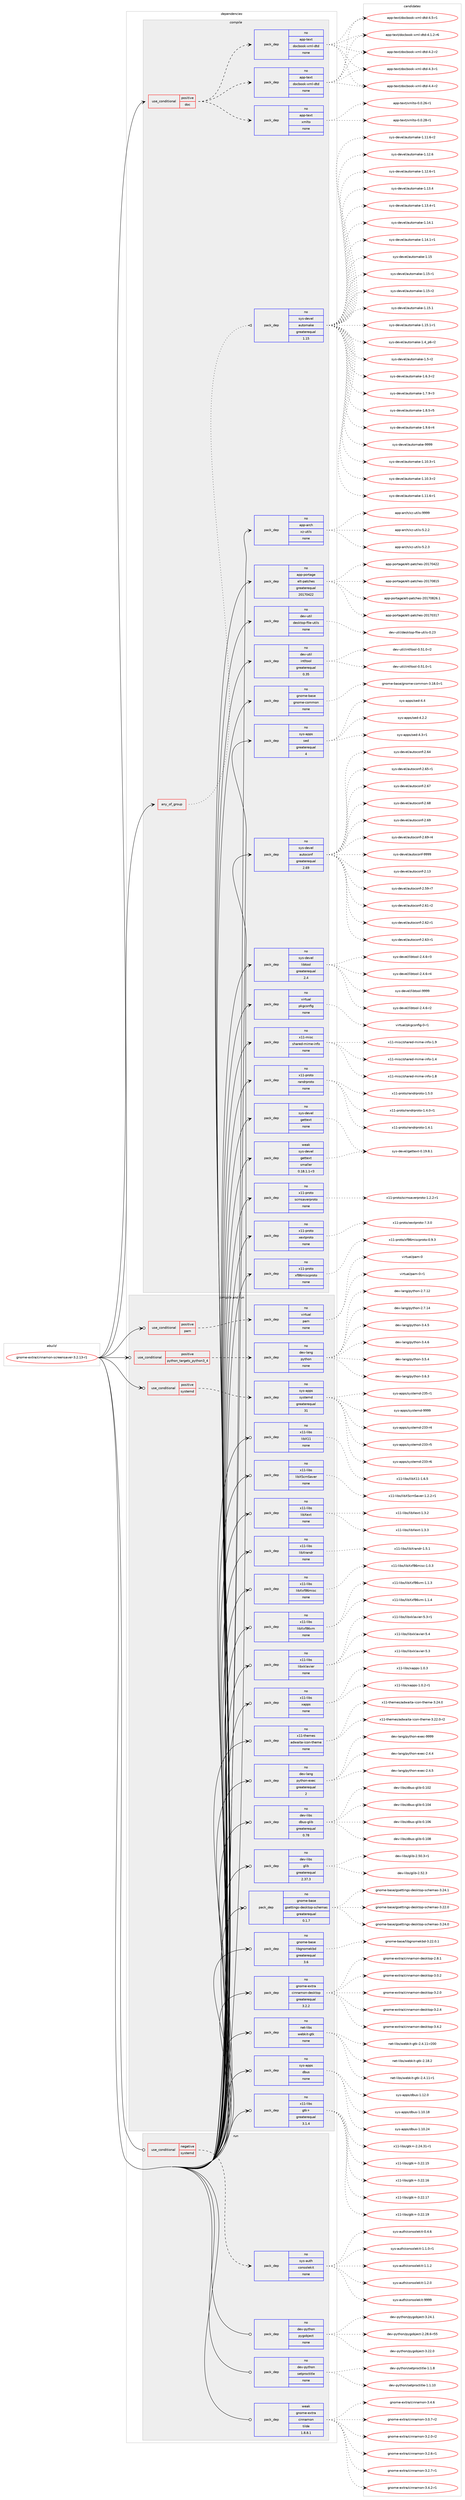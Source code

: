 digraph prolog {

# *************
# Graph options
# *************

newrank=true;
concentrate=true;
compound=true;
graph [rankdir=LR,fontname=Helvetica,fontsize=10,ranksep=1.5];#, ranksep=2.5, nodesep=0.2];
edge  [arrowhead=vee];
node  [fontname=Helvetica,fontsize=10];

# **********
# The ebuild
# **********

subgraph cluster_leftcol {
color=gray;
rank=same;
label=<<i>ebuild</i>>;
id [label="gnome-extra/cinnamon-screensaver-3.2.13-r1", color=red, width=4, href="../gnome-extra/cinnamon-screensaver-3.2.13-r1.svg"];
}

# ****************
# The dependencies
# ****************

subgraph cluster_midcol {
color=gray;
label=<<i>dependencies</i>>;
subgraph cluster_compile {
fillcolor="#eeeeee";
style=filled;
label=<<i>compile</i>>;
subgraph any4794 {
dependency308801 [label=<<TABLE BORDER="0" CELLBORDER="1" CELLSPACING="0" CELLPADDING="4"><TR><TD CELLPADDING="10">any_of_group</TD></TR></TABLE>>, shape=none, color=red];subgraph pack222204 {
dependency308802 [label=<<TABLE BORDER="0" CELLBORDER="1" CELLSPACING="0" CELLPADDING="4" WIDTH="220"><TR><TD ROWSPAN="6" CELLPADDING="30">pack_dep</TD></TR><TR><TD WIDTH="110">no</TD></TR><TR><TD>sys-devel</TD></TR><TR><TD>automake</TD></TR><TR><TD>greaterequal</TD></TR><TR><TD>1.15</TD></TR></TABLE>>, shape=none, color=blue];
}
dependency308801:e -> dependency308802:w [weight=20,style="dotted",arrowhead="oinv"];
}
id:e -> dependency308801:w [weight=20,style="solid",arrowhead="vee"];
subgraph cond81736 {
dependency308803 [label=<<TABLE BORDER="0" CELLBORDER="1" CELLSPACING="0" CELLPADDING="4"><TR><TD ROWSPAN="3" CELLPADDING="10">use_conditional</TD></TR><TR><TD>positive</TD></TR><TR><TD>doc</TD></TR></TABLE>>, shape=none, color=red];
subgraph pack222205 {
dependency308804 [label=<<TABLE BORDER="0" CELLBORDER="1" CELLSPACING="0" CELLPADDING="4" WIDTH="220"><TR><TD ROWSPAN="6" CELLPADDING="30">pack_dep</TD></TR><TR><TD WIDTH="110">no</TD></TR><TR><TD>app-text</TD></TR><TR><TD>xmlto</TD></TR><TR><TD>none</TD></TR><TR><TD></TD></TR></TABLE>>, shape=none, color=blue];
}
dependency308803:e -> dependency308804:w [weight=20,style="dashed",arrowhead="vee"];
subgraph pack222206 {
dependency308805 [label=<<TABLE BORDER="0" CELLBORDER="1" CELLSPACING="0" CELLPADDING="4" WIDTH="220"><TR><TD ROWSPAN="6" CELLPADDING="30">pack_dep</TD></TR><TR><TD WIDTH="110">no</TD></TR><TR><TD>app-text</TD></TR><TR><TD>docbook-xml-dtd</TD></TR><TR><TD>none</TD></TR><TR><TD></TD></TR></TABLE>>, shape=none, color=blue];
}
dependency308803:e -> dependency308805:w [weight=20,style="dashed",arrowhead="vee"];
subgraph pack222207 {
dependency308806 [label=<<TABLE BORDER="0" CELLBORDER="1" CELLSPACING="0" CELLPADDING="4" WIDTH="220"><TR><TD ROWSPAN="6" CELLPADDING="30">pack_dep</TD></TR><TR><TD WIDTH="110">no</TD></TR><TR><TD>app-text</TD></TR><TR><TD>docbook-xml-dtd</TD></TR><TR><TD>none</TD></TR><TR><TD></TD></TR></TABLE>>, shape=none, color=blue];
}
dependency308803:e -> dependency308806:w [weight=20,style="dashed",arrowhead="vee"];
}
id:e -> dependency308803:w [weight=20,style="solid",arrowhead="vee"];
subgraph pack222208 {
dependency308807 [label=<<TABLE BORDER="0" CELLBORDER="1" CELLSPACING="0" CELLPADDING="4" WIDTH="220"><TR><TD ROWSPAN="6" CELLPADDING="30">pack_dep</TD></TR><TR><TD WIDTH="110">no</TD></TR><TR><TD>app-arch</TD></TR><TR><TD>xz-utils</TD></TR><TR><TD>none</TD></TR><TR><TD></TD></TR></TABLE>>, shape=none, color=blue];
}
id:e -> dependency308807:w [weight=20,style="solid",arrowhead="vee"];
subgraph pack222209 {
dependency308808 [label=<<TABLE BORDER="0" CELLBORDER="1" CELLSPACING="0" CELLPADDING="4" WIDTH="220"><TR><TD ROWSPAN="6" CELLPADDING="30">pack_dep</TD></TR><TR><TD WIDTH="110">no</TD></TR><TR><TD>app-portage</TD></TR><TR><TD>elt-patches</TD></TR><TR><TD>greaterequal</TD></TR><TR><TD>20170422</TD></TR></TABLE>>, shape=none, color=blue];
}
id:e -> dependency308808:w [weight=20,style="solid",arrowhead="vee"];
subgraph pack222210 {
dependency308809 [label=<<TABLE BORDER="0" CELLBORDER="1" CELLSPACING="0" CELLPADDING="4" WIDTH="220"><TR><TD ROWSPAN="6" CELLPADDING="30">pack_dep</TD></TR><TR><TD WIDTH="110">no</TD></TR><TR><TD>dev-util</TD></TR><TR><TD>desktop-file-utils</TD></TR><TR><TD>none</TD></TR><TR><TD></TD></TR></TABLE>>, shape=none, color=blue];
}
id:e -> dependency308809:w [weight=20,style="solid",arrowhead="vee"];
subgraph pack222211 {
dependency308810 [label=<<TABLE BORDER="0" CELLBORDER="1" CELLSPACING="0" CELLPADDING="4" WIDTH="220"><TR><TD ROWSPAN="6" CELLPADDING="30">pack_dep</TD></TR><TR><TD WIDTH="110">no</TD></TR><TR><TD>dev-util</TD></TR><TR><TD>intltool</TD></TR><TR><TD>greaterequal</TD></TR><TR><TD>0.35</TD></TR></TABLE>>, shape=none, color=blue];
}
id:e -> dependency308810:w [weight=20,style="solid",arrowhead="vee"];
subgraph pack222212 {
dependency308811 [label=<<TABLE BORDER="0" CELLBORDER="1" CELLSPACING="0" CELLPADDING="4" WIDTH="220"><TR><TD ROWSPAN="6" CELLPADDING="30">pack_dep</TD></TR><TR><TD WIDTH="110">no</TD></TR><TR><TD>gnome-base</TD></TR><TR><TD>gnome-common</TD></TR><TR><TD>none</TD></TR><TR><TD></TD></TR></TABLE>>, shape=none, color=blue];
}
id:e -> dependency308811:w [weight=20,style="solid",arrowhead="vee"];
subgraph pack222213 {
dependency308812 [label=<<TABLE BORDER="0" CELLBORDER="1" CELLSPACING="0" CELLPADDING="4" WIDTH="220"><TR><TD ROWSPAN="6" CELLPADDING="30">pack_dep</TD></TR><TR><TD WIDTH="110">no</TD></TR><TR><TD>sys-apps</TD></TR><TR><TD>sed</TD></TR><TR><TD>greaterequal</TD></TR><TR><TD>4</TD></TR></TABLE>>, shape=none, color=blue];
}
id:e -> dependency308812:w [weight=20,style="solid",arrowhead="vee"];
subgraph pack222214 {
dependency308813 [label=<<TABLE BORDER="0" CELLBORDER="1" CELLSPACING="0" CELLPADDING="4" WIDTH="220"><TR><TD ROWSPAN="6" CELLPADDING="30">pack_dep</TD></TR><TR><TD WIDTH="110">no</TD></TR><TR><TD>sys-devel</TD></TR><TR><TD>autoconf</TD></TR><TR><TD>greaterequal</TD></TR><TR><TD>2.69</TD></TR></TABLE>>, shape=none, color=blue];
}
id:e -> dependency308813:w [weight=20,style="solid",arrowhead="vee"];
subgraph pack222215 {
dependency308814 [label=<<TABLE BORDER="0" CELLBORDER="1" CELLSPACING="0" CELLPADDING="4" WIDTH="220"><TR><TD ROWSPAN="6" CELLPADDING="30">pack_dep</TD></TR><TR><TD WIDTH="110">no</TD></TR><TR><TD>sys-devel</TD></TR><TR><TD>gettext</TD></TR><TR><TD>none</TD></TR><TR><TD></TD></TR></TABLE>>, shape=none, color=blue];
}
id:e -> dependency308814:w [weight=20,style="solid",arrowhead="vee"];
subgraph pack222216 {
dependency308815 [label=<<TABLE BORDER="0" CELLBORDER="1" CELLSPACING="0" CELLPADDING="4" WIDTH="220"><TR><TD ROWSPAN="6" CELLPADDING="30">pack_dep</TD></TR><TR><TD WIDTH="110">no</TD></TR><TR><TD>sys-devel</TD></TR><TR><TD>libtool</TD></TR><TR><TD>greaterequal</TD></TR><TR><TD>2.4</TD></TR></TABLE>>, shape=none, color=blue];
}
id:e -> dependency308815:w [weight=20,style="solid",arrowhead="vee"];
subgraph pack222217 {
dependency308816 [label=<<TABLE BORDER="0" CELLBORDER="1" CELLSPACING="0" CELLPADDING="4" WIDTH="220"><TR><TD ROWSPAN="6" CELLPADDING="30">pack_dep</TD></TR><TR><TD WIDTH="110">no</TD></TR><TR><TD>virtual</TD></TR><TR><TD>pkgconfig</TD></TR><TR><TD>none</TD></TR><TR><TD></TD></TR></TABLE>>, shape=none, color=blue];
}
id:e -> dependency308816:w [weight=20,style="solid",arrowhead="vee"];
subgraph pack222218 {
dependency308817 [label=<<TABLE BORDER="0" CELLBORDER="1" CELLSPACING="0" CELLPADDING="4" WIDTH="220"><TR><TD ROWSPAN="6" CELLPADDING="30">pack_dep</TD></TR><TR><TD WIDTH="110">no</TD></TR><TR><TD>x11-misc</TD></TR><TR><TD>shared-mime-info</TD></TR><TR><TD>none</TD></TR><TR><TD></TD></TR></TABLE>>, shape=none, color=blue];
}
id:e -> dependency308817:w [weight=20,style="solid",arrowhead="vee"];
subgraph pack222219 {
dependency308818 [label=<<TABLE BORDER="0" CELLBORDER="1" CELLSPACING="0" CELLPADDING="4" WIDTH="220"><TR><TD ROWSPAN="6" CELLPADDING="30">pack_dep</TD></TR><TR><TD WIDTH="110">no</TD></TR><TR><TD>x11-proto</TD></TR><TR><TD>randrproto</TD></TR><TR><TD>none</TD></TR><TR><TD></TD></TR></TABLE>>, shape=none, color=blue];
}
id:e -> dependency308818:w [weight=20,style="solid",arrowhead="vee"];
subgraph pack222220 {
dependency308819 [label=<<TABLE BORDER="0" CELLBORDER="1" CELLSPACING="0" CELLPADDING="4" WIDTH="220"><TR><TD ROWSPAN="6" CELLPADDING="30">pack_dep</TD></TR><TR><TD WIDTH="110">no</TD></TR><TR><TD>x11-proto</TD></TR><TR><TD>scrnsaverproto</TD></TR><TR><TD>none</TD></TR><TR><TD></TD></TR></TABLE>>, shape=none, color=blue];
}
id:e -> dependency308819:w [weight=20,style="solid",arrowhead="vee"];
subgraph pack222221 {
dependency308820 [label=<<TABLE BORDER="0" CELLBORDER="1" CELLSPACING="0" CELLPADDING="4" WIDTH="220"><TR><TD ROWSPAN="6" CELLPADDING="30">pack_dep</TD></TR><TR><TD WIDTH="110">no</TD></TR><TR><TD>x11-proto</TD></TR><TR><TD>xextproto</TD></TR><TR><TD>none</TD></TR><TR><TD></TD></TR></TABLE>>, shape=none, color=blue];
}
id:e -> dependency308820:w [weight=20,style="solid",arrowhead="vee"];
subgraph pack222222 {
dependency308821 [label=<<TABLE BORDER="0" CELLBORDER="1" CELLSPACING="0" CELLPADDING="4" WIDTH="220"><TR><TD ROWSPAN="6" CELLPADDING="30">pack_dep</TD></TR><TR><TD WIDTH="110">no</TD></TR><TR><TD>x11-proto</TD></TR><TR><TD>xf86miscproto</TD></TR><TR><TD>none</TD></TR><TR><TD></TD></TR></TABLE>>, shape=none, color=blue];
}
id:e -> dependency308821:w [weight=20,style="solid",arrowhead="vee"];
subgraph pack222223 {
dependency308822 [label=<<TABLE BORDER="0" CELLBORDER="1" CELLSPACING="0" CELLPADDING="4" WIDTH="220"><TR><TD ROWSPAN="6" CELLPADDING="30">pack_dep</TD></TR><TR><TD WIDTH="110">weak</TD></TR><TR><TD>sys-devel</TD></TR><TR><TD>gettext</TD></TR><TR><TD>smaller</TD></TR><TR><TD>0.18.1.1-r3</TD></TR></TABLE>>, shape=none, color=blue];
}
id:e -> dependency308822:w [weight=20,style="solid",arrowhead="vee"];
}
subgraph cluster_compileandrun {
fillcolor="#eeeeee";
style=filled;
label=<<i>compile and run</i>>;
subgraph cond81737 {
dependency308823 [label=<<TABLE BORDER="0" CELLBORDER="1" CELLSPACING="0" CELLPADDING="4"><TR><TD ROWSPAN="3" CELLPADDING="10">use_conditional</TD></TR><TR><TD>positive</TD></TR><TR><TD>pam</TD></TR></TABLE>>, shape=none, color=red];
subgraph pack222224 {
dependency308824 [label=<<TABLE BORDER="0" CELLBORDER="1" CELLSPACING="0" CELLPADDING="4" WIDTH="220"><TR><TD ROWSPAN="6" CELLPADDING="30">pack_dep</TD></TR><TR><TD WIDTH="110">no</TD></TR><TR><TD>virtual</TD></TR><TR><TD>pam</TD></TR><TR><TD>none</TD></TR><TR><TD></TD></TR></TABLE>>, shape=none, color=blue];
}
dependency308823:e -> dependency308824:w [weight=20,style="dashed",arrowhead="vee"];
}
id:e -> dependency308823:w [weight=20,style="solid",arrowhead="odotvee"];
subgraph cond81738 {
dependency308825 [label=<<TABLE BORDER="0" CELLBORDER="1" CELLSPACING="0" CELLPADDING="4"><TR><TD ROWSPAN="3" CELLPADDING="10">use_conditional</TD></TR><TR><TD>positive</TD></TR><TR><TD>python_targets_python3_4</TD></TR></TABLE>>, shape=none, color=red];
subgraph pack222225 {
dependency308826 [label=<<TABLE BORDER="0" CELLBORDER="1" CELLSPACING="0" CELLPADDING="4" WIDTH="220"><TR><TD ROWSPAN="6" CELLPADDING="30">pack_dep</TD></TR><TR><TD WIDTH="110">no</TD></TR><TR><TD>dev-lang</TD></TR><TR><TD>python</TD></TR><TR><TD>none</TD></TR><TR><TD></TD></TR></TABLE>>, shape=none, color=blue];
}
dependency308825:e -> dependency308826:w [weight=20,style="dashed",arrowhead="vee"];
}
id:e -> dependency308825:w [weight=20,style="solid",arrowhead="odotvee"];
subgraph cond81739 {
dependency308827 [label=<<TABLE BORDER="0" CELLBORDER="1" CELLSPACING="0" CELLPADDING="4"><TR><TD ROWSPAN="3" CELLPADDING="10">use_conditional</TD></TR><TR><TD>positive</TD></TR><TR><TD>systemd</TD></TR></TABLE>>, shape=none, color=red];
subgraph pack222226 {
dependency308828 [label=<<TABLE BORDER="0" CELLBORDER="1" CELLSPACING="0" CELLPADDING="4" WIDTH="220"><TR><TD ROWSPAN="6" CELLPADDING="30">pack_dep</TD></TR><TR><TD WIDTH="110">no</TD></TR><TR><TD>sys-apps</TD></TR><TR><TD>systemd</TD></TR><TR><TD>greaterequal</TD></TR><TR><TD>31</TD></TR></TABLE>>, shape=none, color=blue];
}
dependency308827:e -> dependency308828:w [weight=20,style="dashed",arrowhead="vee"];
}
id:e -> dependency308827:w [weight=20,style="solid",arrowhead="odotvee"];
subgraph pack222227 {
dependency308829 [label=<<TABLE BORDER="0" CELLBORDER="1" CELLSPACING="0" CELLPADDING="4" WIDTH="220"><TR><TD ROWSPAN="6" CELLPADDING="30">pack_dep</TD></TR><TR><TD WIDTH="110">no</TD></TR><TR><TD>dev-lang</TD></TR><TR><TD>python-exec</TD></TR><TR><TD>greaterequal</TD></TR><TR><TD>2</TD></TR></TABLE>>, shape=none, color=blue];
}
id:e -> dependency308829:w [weight=20,style="solid",arrowhead="odotvee"];
subgraph pack222228 {
dependency308830 [label=<<TABLE BORDER="0" CELLBORDER="1" CELLSPACING="0" CELLPADDING="4" WIDTH="220"><TR><TD ROWSPAN="6" CELLPADDING="30">pack_dep</TD></TR><TR><TD WIDTH="110">no</TD></TR><TR><TD>dev-libs</TD></TR><TR><TD>dbus-glib</TD></TR><TR><TD>greaterequal</TD></TR><TR><TD>0.78</TD></TR></TABLE>>, shape=none, color=blue];
}
id:e -> dependency308830:w [weight=20,style="solid",arrowhead="odotvee"];
subgraph pack222229 {
dependency308831 [label=<<TABLE BORDER="0" CELLBORDER="1" CELLSPACING="0" CELLPADDING="4" WIDTH="220"><TR><TD ROWSPAN="6" CELLPADDING="30">pack_dep</TD></TR><TR><TD WIDTH="110">no</TD></TR><TR><TD>dev-libs</TD></TR><TR><TD>glib</TD></TR><TR><TD>greaterequal</TD></TR><TR><TD>2.37.3</TD></TR></TABLE>>, shape=none, color=blue];
}
id:e -> dependency308831:w [weight=20,style="solid",arrowhead="odotvee"];
subgraph pack222230 {
dependency308832 [label=<<TABLE BORDER="0" CELLBORDER="1" CELLSPACING="0" CELLPADDING="4" WIDTH="220"><TR><TD ROWSPAN="6" CELLPADDING="30">pack_dep</TD></TR><TR><TD WIDTH="110">no</TD></TR><TR><TD>gnome-base</TD></TR><TR><TD>gsettings-desktop-schemas</TD></TR><TR><TD>greaterequal</TD></TR><TR><TD>0.1.7</TD></TR></TABLE>>, shape=none, color=blue];
}
id:e -> dependency308832:w [weight=20,style="solid",arrowhead="odotvee"];
subgraph pack222231 {
dependency308833 [label=<<TABLE BORDER="0" CELLBORDER="1" CELLSPACING="0" CELLPADDING="4" WIDTH="220"><TR><TD ROWSPAN="6" CELLPADDING="30">pack_dep</TD></TR><TR><TD WIDTH="110">no</TD></TR><TR><TD>gnome-base</TD></TR><TR><TD>libgnomekbd</TD></TR><TR><TD>greaterequal</TD></TR><TR><TD>3.6</TD></TR></TABLE>>, shape=none, color=blue];
}
id:e -> dependency308833:w [weight=20,style="solid",arrowhead="odotvee"];
subgraph pack222232 {
dependency308834 [label=<<TABLE BORDER="0" CELLBORDER="1" CELLSPACING="0" CELLPADDING="4" WIDTH="220"><TR><TD ROWSPAN="6" CELLPADDING="30">pack_dep</TD></TR><TR><TD WIDTH="110">no</TD></TR><TR><TD>gnome-extra</TD></TR><TR><TD>cinnamon-desktop</TD></TR><TR><TD>greaterequal</TD></TR><TR><TD>3.2.2</TD></TR></TABLE>>, shape=none, color=blue];
}
id:e -> dependency308834:w [weight=20,style="solid",arrowhead="odotvee"];
subgraph pack222233 {
dependency308835 [label=<<TABLE BORDER="0" CELLBORDER="1" CELLSPACING="0" CELLPADDING="4" WIDTH="220"><TR><TD ROWSPAN="6" CELLPADDING="30">pack_dep</TD></TR><TR><TD WIDTH="110">no</TD></TR><TR><TD>net-libs</TD></TR><TR><TD>webkit-gtk</TD></TR><TR><TD>none</TD></TR><TR><TD></TD></TR></TABLE>>, shape=none, color=blue];
}
id:e -> dependency308835:w [weight=20,style="solid",arrowhead="odotvee"];
subgraph pack222234 {
dependency308836 [label=<<TABLE BORDER="0" CELLBORDER="1" CELLSPACING="0" CELLPADDING="4" WIDTH="220"><TR><TD ROWSPAN="6" CELLPADDING="30">pack_dep</TD></TR><TR><TD WIDTH="110">no</TD></TR><TR><TD>sys-apps</TD></TR><TR><TD>dbus</TD></TR><TR><TD>none</TD></TR><TR><TD></TD></TR></TABLE>>, shape=none, color=blue];
}
id:e -> dependency308836:w [weight=20,style="solid",arrowhead="odotvee"];
subgraph pack222235 {
dependency308837 [label=<<TABLE BORDER="0" CELLBORDER="1" CELLSPACING="0" CELLPADDING="4" WIDTH="220"><TR><TD ROWSPAN="6" CELLPADDING="30">pack_dep</TD></TR><TR><TD WIDTH="110">no</TD></TR><TR><TD>x11-libs</TD></TR><TR><TD>gtk+</TD></TR><TR><TD>greaterequal</TD></TR><TR><TD>3.1.4</TD></TR></TABLE>>, shape=none, color=blue];
}
id:e -> dependency308837:w [weight=20,style="solid",arrowhead="odotvee"];
subgraph pack222236 {
dependency308838 [label=<<TABLE BORDER="0" CELLBORDER="1" CELLSPACING="0" CELLPADDING="4" WIDTH="220"><TR><TD ROWSPAN="6" CELLPADDING="30">pack_dep</TD></TR><TR><TD WIDTH="110">no</TD></TR><TR><TD>x11-libs</TD></TR><TR><TD>libX11</TD></TR><TR><TD>none</TD></TR><TR><TD></TD></TR></TABLE>>, shape=none, color=blue];
}
id:e -> dependency308838:w [weight=20,style="solid",arrowhead="odotvee"];
subgraph pack222237 {
dependency308839 [label=<<TABLE BORDER="0" CELLBORDER="1" CELLSPACING="0" CELLPADDING="4" WIDTH="220"><TR><TD ROWSPAN="6" CELLPADDING="30">pack_dep</TD></TR><TR><TD WIDTH="110">no</TD></TR><TR><TD>x11-libs</TD></TR><TR><TD>libXScrnSaver</TD></TR><TR><TD>none</TD></TR><TR><TD></TD></TR></TABLE>>, shape=none, color=blue];
}
id:e -> dependency308839:w [weight=20,style="solid",arrowhead="odotvee"];
subgraph pack222238 {
dependency308840 [label=<<TABLE BORDER="0" CELLBORDER="1" CELLSPACING="0" CELLPADDING="4" WIDTH="220"><TR><TD ROWSPAN="6" CELLPADDING="30">pack_dep</TD></TR><TR><TD WIDTH="110">no</TD></TR><TR><TD>x11-libs</TD></TR><TR><TD>libXext</TD></TR><TR><TD>none</TD></TR><TR><TD></TD></TR></TABLE>>, shape=none, color=blue];
}
id:e -> dependency308840:w [weight=20,style="solid",arrowhead="odotvee"];
subgraph pack222239 {
dependency308841 [label=<<TABLE BORDER="0" CELLBORDER="1" CELLSPACING="0" CELLPADDING="4" WIDTH="220"><TR><TD ROWSPAN="6" CELLPADDING="30">pack_dep</TD></TR><TR><TD WIDTH="110">no</TD></TR><TR><TD>x11-libs</TD></TR><TR><TD>libXrandr</TD></TR><TR><TD>none</TD></TR><TR><TD></TD></TR></TABLE>>, shape=none, color=blue];
}
id:e -> dependency308841:w [weight=20,style="solid",arrowhead="odotvee"];
subgraph pack222240 {
dependency308842 [label=<<TABLE BORDER="0" CELLBORDER="1" CELLSPACING="0" CELLPADDING="4" WIDTH="220"><TR><TD ROWSPAN="6" CELLPADDING="30">pack_dep</TD></TR><TR><TD WIDTH="110">no</TD></TR><TR><TD>x11-libs</TD></TR><TR><TD>libXxf86misc</TD></TR><TR><TD>none</TD></TR><TR><TD></TD></TR></TABLE>>, shape=none, color=blue];
}
id:e -> dependency308842:w [weight=20,style="solid",arrowhead="odotvee"];
subgraph pack222241 {
dependency308843 [label=<<TABLE BORDER="0" CELLBORDER="1" CELLSPACING="0" CELLPADDING="4" WIDTH="220"><TR><TD ROWSPAN="6" CELLPADDING="30">pack_dep</TD></TR><TR><TD WIDTH="110">no</TD></TR><TR><TD>x11-libs</TD></TR><TR><TD>libXxf86vm</TD></TR><TR><TD>none</TD></TR><TR><TD></TD></TR></TABLE>>, shape=none, color=blue];
}
id:e -> dependency308843:w [weight=20,style="solid",arrowhead="odotvee"];
subgraph pack222242 {
dependency308844 [label=<<TABLE BORDER="0" CELLBORDER="1" CELLSPACING="0" CELLPADDING="4" WIDTH="220"><TR><TD ROWSPAN="6" CELLPADDING="30">pack_dep</TD></TR><TR><TD WIDTH="110">no</TD></TR><TR><TD>x11-libs</TD></TR><TR><TD>libxklavier</TD></TR><TR><TD>none</TD></TR><TR><TD></TD></TR></TABLE>>, shape=none, color=blue];
}
id:e -> dependency308844:w [weight=20,style="solid",arrowhead="odotvee"];
subgraph pack222243 {
dependency308845 [label=<<TABLE BORDER="0" CELLBORDER="1" CELLSPACING="0" CELLPADDING="4" WIDTH="220"><TR><TD ROWSPAN="6" CELLPADDING="30">pack_dep</TD></TR><TR><TD WIDTH="110">no</TD></TR><TR><TD>x11-libs</TD></TR><TR><TD>xapps</TD></TR><TR><TD>none</TD></TR><TR><TD></TD></TR></TABLE>>, shape=none, color=blue];
}
id:e -> dependency308845:w [weight=20,style="solid",arrowhead="odotvee"];
subgraph pack222244 {
dependency308846 [label=<<TABLE BORDER="0" CELLBORDER="1" CELLSPACING="0" CELLPADDING="4" WIDTH="220"><TR><TD ROWSPAN="6" CELLPADDING="30">pack_dep</TD></TR><TR><TD WIDTH="110">no</TD></TR><TR><TD>x11-themes</TD></TR><TR><TD>adwaita-icon-theme</TD></TR><TR><TD>none</TD></TR><TR><TD></TD></TR></TABLE>>, shape=none, color=blue];
}
id:e -> dependency308846:w [weight=20,style="solid",arrowhead="odotvee"];
}
subgraph cluster_run {
fillcolor="#eeeeee";
style=filled;
label=<<i>run</i>>;
subgraph cond81740 {
dependency308847 [label=<<TABLE BORDER="0" CELLBORDER="1" CELLSPACING="0" CELLPADDING="4"><TR><TD ROWSPAN="3" CELLPADDING="10">use_conditional</TD></TR><TR><TD>negative</TD></TR><TR><TD>systemd</TD></TR></TABLE>>, shape=none, color=red];
subgraph pack222245 {
dependency308848 [label=<<TABLE BORDER="0" CELLBORDER="1" CELLSPACING="0" CELLPADDING="4" WIDTH="220"><TR><TD ROWSPAN="6" CELLPADDING="30">pack_dep</TD></TR><TR><TD WIDTH="110">no</TD></TR><TR><TD>sys-auth</TD></TR><TR><TD>consolekit</TD></TR><TR><TD>none</TD></TR><TR><TD></TD></TR></TABLE>>, shape=none, color=blue];
}
dependency308847:e -> dependency308848:w [weight=20,style="dashed",arrowhead="vee"];
}
id:e -> dependency308847:w [weight=20,style="solid",arrowhead="odot"];
subgraph pack222246 {
dependency308849 [label=<<TABLE BORDER="0" CELLBORDER="1" CELLSPACING="0" CELLPADDING="4" WIDTH="220"><TR><TD ROWSPAN="6" CELLPADDING="30">pack_dep</TD></TR><TR><TD WIDTH="110">no</TD></TR><TR><TD>dev-python</TD></TR><TR><TD>pygobject</TD></TR><TR><TD>none</TD></TR><TR><TD></TD></TR></TABLE>>, shape=none, color=blue];
}
id:e -> dependency308849:w [weight=20,style="solid",arrowhead="odot"];
subgraph pack222247 {
dependency308850 [label=<<TABLE BORDER="0" CELLBORDER="1" CELLSPACING="0" CELLPADDING="4" WIDTH="220"><TR><TD ROWSPAN="6" CELLPADDING="30">pack_dep</TD></TR><TR><TD WIDTH="110">no</TD></TR><TR><TD>dev-python</TD></TR><TR><TD>setproctitle</TD></TR><TR><TD>none</TD></TR><TR><TD></TD></TR></TABLE>>, shape=none, color=blue];
}
id:e -> dependency308850:w [weight=20,style="solid",arrowhead="odot"];
subgraph pack222248 {
dependency308851 [label=<<TABLE BORDER="0" CELLBORDER="1" CELLSPACING="0" CELLPADDING="4" WIDTH="220"><TR><TD ROWSPAN="6" CELLPADDING="30">pack_dep</TD></TR><TR><TD WIDTH="110">weak</TD></TR><TR><TD>gnome-extra</TD></TR><TR><TD>cinnamon</TD></TR><TR><TD>tilde</TD></TR><TR><TD>1.8.8.1</TD></TR></TABLE>>, shape=none, color=blue];
}
id:e -> dependency308851:w [weight=20,style="solid",arrowhead="odot"];
}
}

# **************
# The candidates
# **************

subgraph cluster_choices {
rank=same;
color=gray;
label=<<i>candidates</i>>;

subgraph choice222204 {
color=black;
nodesep=1;
choice11512111545100101118101108479711711611110997107101454946494846514511449 [label="sys-devel/automake-1.10.3-r1", color=red, width=4,href="../sys-devel/automake-1.10.3-r1.svg"];
choice11512111545100101118101108479711711611110997107101454946494846514511450 [label="sys-devel/automake-1.10.3-r2", color=red, width=4,href="../sys-devel/automake-1.10.3-r2.svg"];
choice11512111545100101118101108479711711611110997107101454946494946544511449 [label="sys-devel/automake-1.11.6-r1", color=red, width=4,href="../sys-devel/automake-1.11.6-r1.svg"];
choice11512111545100101118101108479711711611110997107101454946494946544511450 [label="sys-devel/automake-1.11.6-r2", color=red, width=4,href="../sys-devel/automake-1.11.6-r2.svg"];
choice1151211154510010111810110847971171161111099710710145494649504654 [label="sys-devel/automake-1.12.6", color=red, width=4,href="../sys-devel/automake-1.12.6.svg"];
choice11512111545100101118101108479711711611110997107101454946495046544511449 [label="sys-devel/automake-1.12.6-r1", color=red, width=4,href="../sys-devel/automake-1.12.6-r1.svg"];
choice1151211154510010111810110847971171161111099710710145494649514652 [label="sys-devel/automake-1.13.4", color=red, width=4,href="../sys-devel/automake-1.13.4.svg"];
choice11512111545100101118101108479711711611110997107101454946495146524511449 [label="sys-devel/automake-1.13.4-r1", color=red, width=4,href="../sys-devel/automake-1.13.4-r1.svg"];
choice1151211154510010111810110847971171161111099710710145494649524649 [label="sys-devel/automake-1.14.1", color=red, width=4,href="../sys-devel/automake-1.14.1.svg"];
choice11512111545100101118101108479711711611110997107101454946495246494511449 [label="sys-devel/automake-1.14.1-r1", color=red, width=4,href="../sys-devel/automake-1.14.1-r1.svg"];
choice115121115451001011181011084797117116111109971071014549464953 [label="sys-devel/automake-1.15", color=red, width=4,href="../sys-devel/automake-1.15.svg"];
choice1151211154510010111810110847971171161111099710710145494649534511449 [label="sys-devel/automake-1.15-r1", color=red, width=4,href="../sys-devel/automake-1.15-r1.svg"];
choice1151211154510010111810110847971171161111099710710145494649534511450 [label="sys-devel/automake-1.15-r2", color=red, width=4,href="../sys-devel/automake-1.15-r2.svg"];
choice1151211154510010111810110847971171161111099710710145494649534649 [label="sys-devel/automake-1.15.1", color=red, width=4,href="../sys-devel/automake-1.15.1.svg"];
choice11512111545100101118101108479711711611110997107101454946495346494511449 [label="sys-devel/automake-1.15.1-r1", color=red, width=4,href="../sys-devel/automake-1.15.1-r1.svg"];
choice115121115451001011181011084797117116111109971071014549465295112544511450 [label="sys-devel/automake-1.4_p6-r2", color=red, width=4,href="../sys-devel/automake-1.4_p6-r2.svg"];
choice11512111545100101118101108479711711611110997107101454946534511450 [label="sys-devel/automake-1.5-r2", color=red, width=4,href="../sys-devel/automake-1.5-r2.svg"];
choice115121115451001011181011084797117116111109971071014549465446514511450 [label="sys-devel/automake-1.6.3-r2", color=red, width=4,href="../sys-devel/automake-1.6.3-r2.svg"];
choice115121115451001011181011084797117116111109971071014549465546574511451 [label="sys-devel/automake-1.7.9-r3", color=red, width=4,href="../sys-devel/automake-1.7.9-r3.svg"];
choice115121115451001011181011084797117116111109971071014549465646534511453 [label="sys-devel/automake-1.8.5-r5", color=red, width=4,href="../sys-devel/automake-1.8.5-r5.svg"];
choice115121115451001011181011084797117116111109971071014549465746544511452 [label="sys-devel/automake-1.9.6-r4", color=red, width=4,href="../sys-devel/automake-1.9.6-r4.svg"];
choice115121115451001011181011084797117116111109971071014557575757 [label="sys-devel/automake-9999", color=red, width=4,href="../sys-devel/automake-9999.svg"];
dependency308802:e -> choice11512111545100101118101108479711711611110997107101454946494846514511449:w [style=dotted,weight="100"];
dependency308802:e -> choice11512111545100101118101108479711711611110997107101454946494846514511450:w [style=dotted,weight="100"];
dependency308802:e -> choice11512111545100101118101108479711711611110997107101454946494946544511449:w [style=dotted,weight="100"];
dependency308802:e -> choice11512111545100101118101108479711711611110997107101454946494946544511450:w [style=dotted,weight="100"];
dependency308802:e -> choice1151211154510010111810110847971171161111099710710145494649504654:w [style=dotted,weight="100"];
dependency308802:e -> choice11512111545100101118101108479711711611110997107101454946495046544511449:w [style=dotted,weight="100"];
dependency308802:e -> choice1151211154510010111810110847971171161111099710710145494649514652:w [style=dotted,weight="100"];
dependency308802:e -> choice11512111545100101118101108479711711611110997107101454946495146524511449:w [style=dotted,weight="100"];
dependency308802:e -> choice1151211154510010111810110847971171161111099710710145494649524649:w [style=dotted,weight="100"];
dependency308802:e -> choice11512111545100101118101108479711711611110997107101454946495246494511449:w [style=dotted,weight="100"];
dependency308802:e -> choice115121115451001011181011084797117116111109971071014549464953:w [style=dotted,weight="100"];
dependency308802:e -> choice1151211154510010111810110847971171161111099710710145494649534511449:w [style=dotted,weight="100"];
dependency308802:e -> choice1151211154510010111810110847971171161111099710710145494649534511450:w [style=dotted,weight="100"];
dependency308802:e -> choice1151211154510010111810110847971171161111099710710145494649534649:w [style=dotted,weight="100"];
dependency308802:e -> choice11512111545100101118101108479711711611110997107101454946495346494511449:w [style=dotted,weight="100"];
dependency308802:e -> choice115121115451001011181011084797117116111109971071014549465295112544511450:w [style=dotted,weight="100"];
dependency308802:e -> choice11512111545100101118101108479711711611110997107101454946534511450:w [style=dotted,weight="100"];
dependency308802:e -> choice115121115451001011181011084797117116111109971071014549465446514511450:w [style=dotted,weight="100"];
dependency308802:e -> choice115121115451001011181011084797117116111109971071014549465546574511451:w [style=dotted,weight="100"];
dependency308802:e -> choice115121115451001011181011084797117116111109971071014549465646534511453:w [style=dotted,weight="100"];
dependency308802:e -> choice115121115451001011181011084797117116111109971071014549465746544511452:w [style=dotted,weight="100"];
dependency308802:e -> choice115121115451001011181011084797117116111109971071014557575757:w [style=dotted,weight="100"];
}
subgraph choice222205 {
color=black;
nodesep=1;
choice971121124511610112011647120109108116111454846484650544511449 [label="app-text/xmlto-0.0.26-r1", color=red, width=4,href="../app-text/xmlto-0.0.26-r1.svg"];
choice971121124511610112011647120109108116111454846484650564511449 [label="app-text/xmlto-0.0.28-r1", color=red, width=4,href="../app-text/xmlto-0.0.28-r1.svg"];
dependency308804:e -> choice971121124511610112011647120109108116111454846484650544511449:w [style=dotted,weight="100"];
dependency308804:e -> choice971121124511610112011647120109108116111454846484650564511449:w [style=dotted,weight="100"];
}
subgraph choice222206 {
color=black;
nodesep=1;
choice971121124511610112011647100111999811111110745120109108451001161004552464946504511454 [label="app-text/docbook-xml-dtd-4.1.2-r6", color=red, width=4,href="../app-text/docbook-xml-dtd-4.1.2-r6.svg"];
choice97112112451161011201164710011199981111111074512010910845100116100455246504511450 [label="app-text/docbook-xml-dtd-4.2-r2", color=red, width=4,href="../app-text/docbook-xml-dtd-4.2-r2.svg"];
choice97112112451161011201164710011199981111111074512010910845100116100455246514511449 [label="app-text/docbook-xml-dtd-4.3-r1", color=red, width=4,href="../app-text/docbook-xml-dtd-4.3-r1.svg"];
choice97112112451161011201164710011199981111111074512010910845100116100455246524511450 [label="app-text/docbook-xml-dtd-4.4-r2", color=red, width=4,href="../app-text/docbook-xml-dtd-4.4-r2.svg"];
choice97112112451161011201164710011199981111111074512010910845100116100455246534511449 [label="app-text/docbook-xml-dtd-4.5-r1", color=red, width=4,href="../app-text/docbook-xml-dtd-4.5-r1.svg"];
dependency308805:e -> choice971121124511610112011647100111999811111110745120109108451001161004552464946504511454:w [style=dotted,weight="100"];
dependency308805:e -> choice97112112451161011201164710011199981111111074512010910845100116100455246504511450:w [style=dotted,weight="100"];
dependency308805:e -> choice97112112451161011201164710011199981111111074512010910845100116100455246514511449:w [style=dotted,weight="100"];
dependency308805:e -> choice97112112451161011201164710011199981111111074512010910845100116100455246524511450:w [style=dotted,weight="100"];
dependency308805:e -> choice97112112451161011201164710011199981111111074512010910845100116100455246534511449:w [style=dotted,weight="100"];
}
subgraph choice222207 {
color=black;
nodesep=1;
choice971121124511610112011647100111999811111110745120109108451001161004552464946504511454 [label="app-text/docbook-xml-dtd-4.1.2-r6", color=red, width=4,href="../app-text/docbook-xml-dtd-4.1.2-r6.svg"];
choice97112112451161011201164710011199981111111074512010910845100116100455246504511450 [label="app-text/docbook-xml-dtd-4.2-r2", color=red, width=4,href="../app-text/docbook-xml-dtd-4.2-r2.svg"];
choice97112112451161011201164710011199981111111074512010910845100116100455246514511449 [label="app-text/docbook-xml-dtd-4.3-r1", color=red, width=4,href="../app-text/docbook-xml-dtd-4.3-r1.svg"];
choice97112112451161011201164710011199981111111074512010910845100116100455246524511450 [label="app-text/docbook-xml-dtd-4.4-r2", color=red, width=4,href="../app-text/docbook-xml-dtd-4.4-r2.svg"];
choice97112112451161011201164710011199981111111074512010910845100116100455246534511449 [label="app-text/docbook-xml-dtd-4.5-r1", color=red, width=4,href="../app-text/docbook-xml-dtd-4.5-r1.svg"];
dependency308806:e -> choice971121124511610112011647100111999811111110745120109108451001161004552464946504511454:w [style=dotted,weight="100"];
dependency308806:e -> choice97112112451161011201164710011199981111111074512010910845100116100455246504511450:w [style=dotted,weight="100"];
dependency308806:e -> choice97112112451161011201164710011199981111111074512010910845100116100455246514511449:w [style=dotted,weight="100"];
dependency308806:e -> choice97112112451161011201164710011199981111111074512010910845100116100455246524511450:w [style=dotted,weight="100"];
dependency308806:e -> choice97112112451161011201164710011199981111111074512010910845100116100455246534511449:w [style=dotted,weight="100"];
}
subgraph choice222208 {
color=black;
nodesep=1;
choice971121124597114991044712012245117116105108115455346504650 [label="app-arch/xz-utils-5.2.2", color=red, width=4,href="../app-arch/xz-utils-5.2.2.svg"];
choice971121124597114991044712012245117116105108115455346504651 [label="app-arch/xz-utils-5.2.3", color=red, width=4,href="../app-arch/xz-utils-5.2.3.svg"];
choice9711211245971149910447120122451171161051081154557575757 [label="app-arch/xz-utils-9999", color=red, width=4,href="../app-arch/xz-utils-9999.svg"];
dependency308807:e -> choice971121124597114991044712012245117116105108115455346504650:w [style=dotted,weight="100"];
dependency308807:e -> choice971121124597114991044712012245117116105108115455346504651:w [style=dotted,weight="100"];
dependency308807:e -> choice9711211245971149910447120122451171161051081154557575757:w [style=dotted,weight="100"];
}
subgraph choice222209 {
color=black;
nodesep=1;
choice97112112451121111141169710310147101108116451129711699104101115455048495548514955 [label="app-portage/elt-patches-20170317", color=red, width=4,href="../app-portage/elt-patches-20170317.svg"];
choice97112112451121111141169710310147101108116451129711699104101115455048495548525050 [label="app-portage/elt-patches-20170422", color=red, width=4,href="../app-portage/elt-patches-20170422.svg"];
choice97112112451121111141169710310147101108116451129711699104101115455048495548564953 [label="app-portage/elt-patches-20170815", color=red, width=4,href="../app-portage/elt-patches-20170815.svg"];
choice971121124511211111411697103101471011081164511297116991041011154550484955485650544649 [label="app-portage/elt-patches-20170826.1", color=red, width=4,href="../app-portage/elt-patches-20170826.1.svg"];
dependency308808:e -> choice97112112451121111141169710310147101108116451129711699104101115455048495548514955:w [style=dotted,weight="100"];
dependency308808:e -> choice97112112451121111141169710310147101108116451129711699104101115455048495548525050:w [style=dotted,weight="100"];
dependency308808:e -> choice97112112451121111141169710310147101108116451129711699104101115455048495548564953:w [style=dotted,weight="100"];
dependency308808:e -> choice971121124511211111411697103101471011081164511297116991041011154550484955485650544649:w [style=dotted,weight="100"];
}
subgraph choice222210 {
color=black;
nodesep=1;
choice100101118451171161051084710010111510711611111245102105108101451171161051081154548465051 [label="dev-util/desktop-file-utils-0.23", color=red, width=4,href="../dev-util/desktop-file-utils-0.23.svg"];
dependency308809:e -> choice100101118451171161051084710010111510711611111245102105108101451171161051081154548465051:w [style=dotted,weight="100"];
}
subgraph choice222211 {
color=black;
nodesep=1;
choice1001011184511711610510847105110116108116111111108454846534946484511449 [label="dev-util/intltool-0.51.0-r1", color=red, width=4,href="../dev-util/intltool-0.51.0-r1.svg"];
choice1001011184511711610510847105110116108116111111108454846534946484511450 [label="dev-util/intltool-0.51.0-r2", color=red, width=4,href="../dev-util/intltool-0.51.0-r2.svg"];
dependency308810:e -> choice1001011184511711610510847105110116108116111111108454846534946484511449:w [style=dotted,weight="100"];
dependency308810:e -> choice1001011184511711610510847105110116108116111111108454846534946484511450:w [style=dotted,weight="100"];
}
subgraph choice222212 {
color=black;
nodesep=1;
choice103110111109101459897115101471031101111091014599111109109111110455146495646484511449 [label="gnome-base/gnome-common-3.18.0-r1", color=red, width=4,href="../gnome-base/gnome-common-3.18.0-r1.svg"];
dependency308811:e -> choice103110111109101459897115101471031101111091014599111109109111110455146495646484511449:w [style=dotted,weight="100"];
}
subgraph choice222213 {
color=black;
nodesep=1;
choice115121115459711211211547115101100455246504650 [label="sys-apps/sed-4.2.2", color=red, width=4,href="../sys-apps/sed-4.2.2.svg"];
choice115121115459711211211547115101100455246514511449 [label="sys-apps/sed-4.3-r1", color=red, width=4,href="../sys-apps/sed-4.3-r1.svg"];
choice11512111545971121121154711510110045524652 [label="sys-apps/sed-4.4", color=red, width=4,href="../sys-apps/sed-4.4.svg"];
dependency308812:e -> choice115121115459711211211547115101100455246504650:w [style=dotted,weight="100"];
dependency308812:e -> choice115121115459711211211547115101100455246514511449:w [style=dotted,weight="100"];
dependency308812:e -> choice11512111545971121121154711510110045524652:w [style=dotted,weight="100"];
}
subgraph choice222214 {
color=black;
nodesep=1;
choice115121115451001011181011084797117116111991111101024550464951 [label="sys-devel/autoconf-2.13", color=red, width=4,href="../sys-devel/autoconf-2.13.svg"];
choice1151211154510010111810110847971171161119911111010245504653574511455 [label="sys-devel/autoconf-2.59-r7", color=red, width=4,href="../sys-devel/autoconf-2.59-r7.svg"];
choice1151211154510010111810110847971171161119911111010245504654494511450 [label="sys-devel/autoconf-2.61-r2", color=red, width=4,href="../sys-devel/autoconf-2.61-r2.svg"];
choice1151211154510010111810110847971171161119911111010245504654504511449 [label="sys-devel/autoconf-2.62-r1", color=red, width=4,href="../sys-devel/autoconf-2.62-r1.svg"];
choice1151211154510010111810110847971171161119911111010245504654514511449 [label="sys-devel/autoconf-2.63-r1", color=red, width=4,href="../sys-devel/autoconf-2.63-r1.svg"];
choice115121115451001011181011084797117116111991111101024550465452 [label="sys-devel/autoconf-2.64", color=red, width=4,href="../sys-devel/autoconf-2.64.svg"];
choice1151211154510010111810110847971171161119911111010245504654534511449 [label="sys-devel/autoconf-2.65-r1", color=red, width=4,href="../sys-devel/autoconf-2.65-r1.svg"];
choice115121115451001011181011084797117116111991111101024550465455 [label="sys-devel/autoconf-2.67", color=red, width=4,href="../sys-devel/autoconf-2.67.svg"];
choice115121115451001011181011084797117116111991111101024550465456 [label="sys-devel/autoconf-2.68", color=red, width=4,href="../sys-devel/autoconf-2.68.svg"];
choice115121115451001011181011084797117116111991111101024550465457 [label="sys-devel/autoconf-2.69", color=red, width=4,href="../sys-devel/autoconf-2.69.svg"];
choice1151211154510010111810110847971171161119911111010245504654574511452 [label="sys-devel/autoconf-2.69-r4", color=red, width=4,href="../sys-devel/autoconf-2.69-r4.svg"];
choice115121115451001011181011084797117116111991111101024557575757 [label="sys-devel/autoconf-9999", color=red, width=4,href="../sys-devel/autoconf-9999.svg"];
dependency308813:e -> choice115121115451001011181011084797117116111991111101024550464951:w [style=dotted,weight="100"];
dependency308813:e -> choice1151211154510010111810110847971171161119911111010245504653574511455:w [style=dotted,weight="100"];
dependency308813:e -> choice1151211154510010111810110847971171161119911111010245504654494511450:w [style=dotted,weight="100"];
dependency308813:e -> choice1151211154510010111810110847971171161119911111010245504654504511449:w [style=dotted,weight="100"];
dependency308813:e -> choice1151211154510010111810110847971171161119911111010245504654514511449:w [style=dotted,weight="100"];
dependency308813:e -> choice115121115451001011181011084797117116111991111101024550465452:w [style=dotted,weight="100"];
dependency308813:e -> choice1151211154510010111810110847971171161119911111010245504654534511449:w [style=dotted,weight="100"];
dependency308813:e -> choice115121115451001011181011084797117116111991111101024550465455:w [style=dotted,weight="100"];
dependency308813:e -> choice115121115451001011181011084797117116111991111101024550465456:w [style=dotted,weight="100"];
dependency308813:e -> choice115121115451001011181011084797117116111991111101024550465457:w [style=dotted,weight="100"];
dependency308813:e -> choice1151211154510010111810110847971171161119911111010245504654574511452:w [style=dotted,weight="100"];
dependency308813:e -> choice115121115451001011181011084797117116111991111101024557575757:w [style=dotted,weight="100"];
}
subgraph choice222215 {
color=black;
nodesep=1;
choice1151211154510010111810110847103101116116101120116454846495746564649 [label="sys-devel/gettext-0.19.8.1", color=red, width=4,href="../sys-devel/gettext-0.19.8.1.svg"];
dependency308814:e -> choice1151211154510010111810110847103101116116101120116454846495746564649:w [style=dotted,weight="100"];
}
subgraph choice222216 {
color=black;
nodesep=1;
choice1151211154510010111810110847108105981161111111084550465246544511450 [label="sys-devel/libtool-2.4.6-r2", color=red, width=4,href="../sys-devel/libtool-2.4.6-r2.svg"];
choice1151211154510010111810110847108105981161111111084550465246544511451 [label="sys-devel/libtool-2.4.6-r3", color=red, width=4,href="../sys-devel/libtool-2.4.6-r3.svg"];
choice1151211154510010111810110847108105981161111111084550465246544511452 [label="sys-devel/libtool-2.4.6-r4", color=red, width=4,href="../sys-devel/libtool-2.4.6-r4.svg"];
choice1151211154510010111810110847108105981161111111084557575757 [label="sys-devel/libtool-9999", color=red, width=4,href="../sys-devel/libtool-9999.svg"];
dependency308815:e -> choice1151211154510010111810110847108105981161111111084550465246544511450:w [style=dotted,weight="100"];
dependency308815:e -> choice1151211154510010111810110847108105981161111111084550465246544511451:w [style=dotted,weight="100"];
dependency308815:e -> choice1151211154510010111810110847108105981161111111084550465246544511452:w [style=dotted,weight="100"];
dependency308815:e -> choice1151211154510010111810110847108105981161111111084557575757:w [style=dotted,weight="100"];
}
subgraph choice222217 {
color=black;
nodesep=1;
choice11810511411611797108471121071039911111010210510345484511449 [label="virtual/pkgconfig-0-r1", color=red, width=4,href="../virtual/pkgconfig-0-r1.svg"];
dependency308816:e -> choice11810511411611797108471121071039911111010210510345484511449:w [style=dotted,weight="100"];
}
subgraph choice222218 {
color=black;
nodesep=1;
choice120494945109105115994711510497114101100451091051091014510511010211145494652 [label="x11-misc/shared-mime-info-1.4", color=red, width=4,href="../x11-misc/shared-mime-info-1.4.svg"];
choice120494945109105115994711510497114101100451091051091014510511010211145494656 [label="x11-misc/shared-mime-info-1.8", color=red, width=4,href="../x11-misc/shared-mime-info-1.8.svg"];
choice120494945109105115994711510497114101100451091051091014510511010211145494657 [label="x11-misc/shared-mime-info-1.9", color=red, width=4,href="../x11-misc/shared-mime-info-1.9.svg"];
dependency308817:e -> choice120494945109105115994711510497114101100451091051091014510511010211145494652:w [style=dotted,weight="100"];
dependency308817:e -> choice120494945109105115994711510497114101100451091051091014510511010211145494656:w [style=dotted,weight="100"];
dependency308817:e -> choice120494945109105115994711510497114101100451091051091014510511010211145494657:w [style=dotted,weight="100"];
}
subgraph choice222219 {
color=black;
nodesep=1;
choice12049494511211411111611147114971101001141121141111161114549465246484511449 [label="x11-proto/randrproto-1.4.0-r1", color=red, width=4,href="../x11-proto/randrproto-1.4.0-r1.svg"];
choice1204949451121141111161114711497110100114112114111116111454946524649 [label="x11-proto/randrproto-1.4.1", color=red, width=4,href="../x11-proto/randrproto-1.4.1.svg"];
choice1204949451121141111161114711497110100114112114111116111454946534648 [label="x11-proto/randrproto-1.5.0", color=red, width=4,href="../x11-proto/randrproto-1.5.0.svg"];
dependency308818:e -> choice12049494511211411111611147114971101001141121141111161114549465246484511449:w [style=dotted,weight="100"];
dependency308818:e -> choice1204949451121141111161114711497110100114112114111116111454946524649:w [style=dotted,weight="100"];
dependency308818:e -> choice1204949451121141111161114711497110100114112114111116111454946534648:w [style=dotted,weight="100"];
}
subgraph choice222220 {
color=black;
nodesep=1;
choice1204949451121141111161114711599114110115971181011141121141111161114549465046504511449 [label="x11-proto/scrnsaverproto-1.2.2-r1", color=red, width=4,href="../x11-proto/scrnsaverproto-1.2.2-r1.svg"];
dependency308819:e -> choice1204949451121141111161114711599114110115971181011141121141111161114549465046504511449:w [style=dotted,weight="100"];
}
subgraph choice222221 {
color=black;
nodesep=1;
choice12049494511211411111611147120101120116112114111116111455546514648 [label="x11-proto/xextproto-7.3.0", color=red, width=4,href="../x11-proto/xextproto-7.3.0.svg"];
dependency308820:e -> choice12049494511211411111611147120101120116112114111116111455546514648:w [style=dotted,weight="100"];
}
subgraph choice222222 {
color=black;
nodesep=1;
choice12049494511211411111611147120102565410910511599112114111116111454846574651 [label="x11-proto/xf86miscproto-0.9.3", color=red, width=4,href="../x11-proto/xf86miscproto-0.9.3.svg"];
dependency308821:e -> choice12049494511211411111611147120102565410910511599112114111116111454846574651:w [style=dotted,weight="100"];
}
subgraph choice222223 {
color=black;
nodesep=1;
choice1151211154510010111810110847103101116116101120116454846495746564649 [label="sys-devel/gettext-0.19.8.1", color=red, width=4,href="../sys-devel/gettext-0.19.8.1.svg"];
dependency308822:e -> choice1151211154510010111810110847103101116116101120116454846495746564649:w [style=dotted,weight="100"];
}
subgraph choice222224 {
color=black;
nodesep=1;
choice1181051141161179710847112971094548 [label="virtual/pam-0", color=red, width=4,href="../virtual/pam-0.svg"];
choice11810511411611797108471129710945484511449 [label="virtual/pam-0-r1", color=red, width=4,href="../virtual/pam-0-r1.svg"];
dependency308824:e -> choice1181051141161179710847112971094548:w [style=dotted,weight="100"];
dependency308824:e -> choice11810511411611797108471129710945484511449:w [style=dotted,weight="100"];
}
subgraph choice222225 {
color=black;
nodesep=1;
choice10010111845108971101034711212111610411111045504655464950 [label="dev-lang/python-2.7.12", color=red, width=4,href="../dev-lang/python-2.7.12.svg"];
choice10010111845108971101034711212111610411111045504655464952 [label="dev-lang/python-2.7.14", color=red, width=4,href="../dev-lang/python-2.7.14.svg"];
choice100101118451089711010347112121116104111110455146524653 [label="dev-lang/python-3.4.5", color=red, width=4,href="../dev-lang/python-3.4.5.svg"];
choice100101118451089711010347112121116104111110455146524654 [label="dev-lang/python-3.4.6", color=red, width=4,href="../dev-lang/python-3.4.6.svg"];
choice100101118451089711010347112121116104111110455146534652 [label="dev-lang/python-3.5.4", color=red, width=4,href="../dev-lang/python-3.5.4.svg"];
choice100101118451089711010347112121116104111110455146544651 [label="dev-lang/python-3.6.3", color=red, width=4,href="../dev-lang/python-3.6.3.svg"];
dependency308826:e -> choice10010111845108971101034711212111610411111045504655464950:w [style=dotted,weight="100"];
dependency308826:e -> choice10010111845108971101034711212111610411111045504655464952:w [style=dotted,weight="100"];
dependency308826:e -> choice100101118451089711010347112121116104111110455146524653:w [style=dotted,weight="100"];
dependency308826:e -> choice100101118451089711010347112121116104111110455146524654:w [style=dotted,weight="100"];
dependency308826:e -> choice100101118451089711010347112121116104111110455146534652:w [style=dotted,weight="100"];
dependency308826:e -> choice100101118451089711010347112121116104111110455146544651:w [style=dotted,weight="100"];
}
subgraph choice222226 {
color=black;
nodesep=1;
choice115121115459711211211547115121115116101109100455051514511452 [label="sys-apps/systemd-233-r4", color=red, width=4,href="../sys-apps/systemd-233-r4.svg"];
choice115121115459711211211547115121115116101109100455051514511453 [label="sys-apps/systemd-233-r5", color=red, width=4,href="../sys-apps/systemd-233-r5.svg"];
choice115121115459711211211547115121115116101109100455051514511454 [label="sys-apps/systemd-233-r6", color=red, width=4,href="../sys-apps/systemd-233-r6.svg"];
choice115121115459711211211547115121115116101109100455051534511449 [label="sys-apps/systemd-235-r1", color=red, width=4,href="../sys-apps/systemd-235-r1.svg"];
choice1151211154597112112115471151211151161011091004557575757 [label="sys-apps/systemd-9999", color=red, width=4,href="../sys-apps/systemd-9999.svg"];
dependency308828:e -> choice115121115459711211211547115121115116101109100455051514511452:w [style=dotted,weight="100"];
dependency308828:e -> choice115121115459711211211547115121115116101109100455051514511453:w [style=dotted,weight="100"];
dependency308828:e -> choice115121115459711211211547115121115116101109100455051514511454:w [style=dotted,weight="100"];
dependency308828:e -> choice115121115459711211211547115121115116101109100455051534511449:w [style=dotted,weight="100"];
dependency308828:e -> choice1151211154597112112115471151211151161011091004557575757:w [style=dotted,weight="100"];
}
subgraph choice222227 {
color=black;
nodesep=1;
choice1001011184510897110103471121211161041111104510112010199455046524652 [label="dev-lang/python-exec-2.4.4", color=red, width=4,href="../dev-lang/python-exec-2.4.4.svg"];
choice1001011184510897110103471121211161041111104510112010199455046524653 [label="dev-lang/python-exec-2.4.5", color=red, width=4,href="../dev-lang/python-exec-2.4.5.svg"];
choice10010111845108971101034711212111610411111045101120101994557575757 [label="dev-lang/python-exec-9999", color=red, width=4,href="../dev-lang/python-exec-9999.svg"];
dependency308829:e -> choice1001011184510897110103471121211161041111104510112010199455046524652:w [style=dotted,weight="100"];
dependency308829:e -> choice1001011184510897110103471121211161041111104510112010199455046524653:w [style=dotted,weight="100"];
dependency308829:e -> choice10010111845108971101034711212111610411111045101120101994557575757:w [style=dotted,weight="100"];
}
subgraph choice222228 {
color=black;
nodesep=1;
choice100101118451081059811547100981171154510310810598454846494850 [label="dev-libs/dbus-glib-0.102", color=red, width=4,href="../dev-libs/dbus-glib-0.102.svg"];
choice100101118451081059811547100981171154510310810598454846494852 [label="dev-libs/dbus-glib-0.104", color=red, width=4,href="../dev-libs/dbus-glib-0.104.svg"];
choice100101118451081059811547100981171154510310810598454846494854 [label="dev-libs/dbus-glib-0.106", color=red, width=4,href="../dev-libs/dbus-glib-0.106.svg"];
choice100101118451081059811547100981171154510310810598454846494856 [label="dev-libs/dbus-glib-0.108", color=red, width=4,href="../dev-libs/dbus-glib-0.108.svg"];
dependency308830:e -> choice100101118451081059811547100981171154510310810598454846494850:w [style=dotted,weight="100"];
dependency308830:e -> choice100101118451081059811547100981171154510310810598454846494852:w [style=dotted,weight="100"];
dependency308830:e -> choice100101118451081059811547100981171154510310810598454846494854:w [style=dotted,weight="100"];
dependency308830:e -> choice100101118451081059811547100981171154510310810598454846494856:w [style=dotted,weight="100"];
}
subgraph choice222229 {
color=black;
nodesep=1;
choice10010111845108105981154710310810598455046534846514511449 [label="dev-libs/glib-2.50.3-r1", color=red, width=4,href="../dev-libs/glib-2.50.3-r1.svg"];
choice1001011184510810598115471031081059845504653504651 [label="dev-libs/glib-2.52.3", color=red, width=4,href="../dev-libs/glib-2.52.3.svg"];
dependency308831:e -> choice10010111845108105981154710310810598455046534846514511449:w [style=dotted,weight="100"];
dependency308831:e -> choice1001011184510810598115471031081059845504653504651:w [style=dotted,weight="100"];
}
subgraph choice222230 {
color=black;
nodesep=1;
choice103110111109101459897115101471031151011161161051101031154510010111510711611111245115991041011099711545514650504648 [label="gnome-base/gsettings-desktop-schemas-3.22.0", color=red, width=4,href="../gnome-base/gsettings-desktop-schemas-3.22.0.svg"];
choice103110111109101459897115101471031151011161161051101031154510010111510711611111245115991041011099711545514650524648 [label="gnome-base/gsettings-desktop-schemas-3.24.0", color=red, width=4,href="../gnome-base/gsettings-desktop-schemas-3.24.0.svg"];
choice103110111109101459897115101471031151011161161051101031154510010111510711611111245115991041011099711545514650524649 [label="gnome-base/gsettings-desktop-schemas-3.24.1", color=red, width=4,href="../gnome-base/gsettings-desktop-schemas-3.24.1.svg"];
dependency308832:e -> choice103110111109101459897115101471031151011161161051101031154510010111510711611111245115991041011099711545514650504648:w [style=dotted,weight="100"];
dependency308832:e -> choice103110111109101459897115101471031151011161161051101031154510010111510711611111245115991041011099711545514650524648:w [style=dotted,weight="100"];
dependency308832:e -> choice103110111109101459897115101471031151011161161051101031154510010111510711611111245115991041011099711545514650524649:w [style=dotted,weight="100"];
}
subgraph choice222231 {
color=black;
nodesep=1;
choice103110111109101459897115101471081059810311011110910110798100455146505046484649 [label="gnome-base/libgnomekbd-3.22.0.1", color=red, width=4,href="../gnome-base/libgnomekbd-3.22.0.1.svg"];
dependency308833:e -> choice103110111109101459897115101471081059810311011110910110798100455146505046484649:w [style=dotted,weight="100"];
}
subgraph choice222232 {
color=black;
nodesep=1;
choice103110111109101451011201161149747991051101109710911111045100101115107116111112455046564649 [label="gnome-extra/cinnamon-desktop-2.8.1", color=red, width=4,href="../gnome-extra/cinnamon-desktop-2.8.1.svg"];
choice103110111109101451011201161149747991051101109710911111045100101115107116111112455146484650 [label="gnome-extra/cinnamon-desktop-3.0.2", color=red, width=4,href="../gnome-extra/cinnamon-desktop-3.0.2.svg"];
choice103110111109101451011201161149747991051101109710911111045100101115107116111112455146504648 [label="gnome-extra/cinnamon-desktop-3.2.0", color=red, width=4,href="../gnome-extra/cinnamon-desktop-3.2.0.svg"];
choice103110111109101451011201161149747991051101109710911111045100101115107116111112455146504652 [label="gnome-extra/cinnamon-desktop-3.2.4", color=red, width=4,href="../gnome-extra/cinnamon-desktop-3.2.4.svg"];
choice103110111109101451011201161149747991051101109710911111045100101115107116111112455146524650 [label="gnome-extra/cinnamon-desktop-3.4.2", color=red, width=4,href="../gnome-extra/cinnamon-desktop-3.4.2.svg"];
dependency308834:e -> choice103110111109101451011201161149747991051101109710911111045100101115107116111112455046564649:w [style=dotted,weight="100"];
dependency308834:e -> choice103110111109101451011201161149747991051101109710911111045100101115107116111112455146484650:w [style=dotted,weight="100"];
dependency308834:e -> choice103110111109101451011201161149747991051101109710911111045100101115107116111112455146504648:w [style=dotted,weight="100"];
dependency308834:e -> choice103110111109101451011201161149747991051101109710911111045100101115107116111112455146504652:w [style=dotted,weight="100"];
dependency308834:e -> choice103110111109101451011201161149747991051101109710911111045100101115107116111112455146524650:w [style=dotted,weight="100"];
}
subgraph choice222233 {
color=black;
nodesep=1;
choice110101116451081059811547119101981071051164510311610745504649564650 [label="net-libs/webkit-gtk-2.18.2", color=red, width=4,href="../net-libs/webkit-gtk-2.18.2.svg"];
choice1101011164510810598115471191019810710511645103116107455046524649494511449 [label="net-libs/webkit-gtk-2.4.11-r1", color=red, width=4,href="../net-libs/webkit-gtk-2.4.11-r1.svg"];
choice11010111645108105981154711910198107105116451031161074550465246494945114504848 [label="net-libs/webkit-gtk-2.4.11-r200", color=red, width=4,href="../net-libs/webkit-gtk-2.4.11-r200.svg"];
dependency308835:e -> choice110101116451081059811547119101981071051164510311610745504649564650:w [style=dotted,weight="100"];
dependency308835:e -> choice1101011164510810598115471191019810710511645103116107455046524649494511449:w [style=dotted,weight="100"];
dependency308835:e -> choice11010111645108105981154711910198107105116451031161074550465246494945114504848:w [style=dotted,weight="100"];
}
subgraph choice222234 {
color=black;
nodesep=1;
choice115121115459711211211547100981171154549464948464956 [label="sys-apps/dbus-1.10.18", color=red, width=4,href="../sys-apps/dbus-1.10.18.svg"];
choice115121115459711211211547100981171154549464948465052 [label="sys-apps/dbus-1.10.24", color=red, width=4,href="../sys-apps/dbus-1.10.24.svg"];
choice1151211154597112112115471009811711545494649504648 [label="sys-apps/dbus-1.12.0", color=red, width=4,href="../sys-apps/dbus-1.12.0.svg"];
dependency308836:e -> choice115121115459711211211547100981171154549464948464956:w [style=dotted,weight="100"];
dependency308836:e -> choice115121115459711211211547100981171154549464948465052:w [style=dotted,weight="100"];
dependency308836:e -> choice1151211154597112112115471009811711545494649504648:w [style=dotted,weight="100"];
}
subgraph choice222235 {
color=black;
nodesep=1;
choice12049494510810598115471031161074345504650524651494511449 [label="x11-libs/gtk+-2.24.31-r1", color=red, width=4,href="../x11-libs/gtk+-2.24.31-r1.svg"];
choice1204949451081059811547103116107434551465050464953 [label="x11-libs/gtk+-3.22.15", color=red, width=4,href="../x11-libs/gtk+-3.22.15.svg"];
choice1204949451081059811547103116107434551465050464954 [label="x11-libs/gtk+-3.22.16", color=red, width=4,href="../x11-libs/gtk+-3.22.16.svg"];
choice1204949451081059811547103116107434551465050464955 [label="x11-libs/gtk+-3.22.17", color=red, width=4,href="../x11-libs/gtk+-3.22.17.svg"];
choice1204949451081059811547103116107434551465050464957 [label="x11-libs/gtk+-3.22.19", color=red, width=4,href="../x11-libs/gtk+-3.22.19.svg"];
dependency308837:e -> choice12049494510810598115471031161074345504650524651494511449:w [style=dotted,weight="100"];
dependency308837:e -> choice1204949451081059811547103116107434551465050464953:w [style=dotted,weight="100"];
dependency308837:e -> choice1204949451081059811547103116107434551465050464954:w [style=dotted,weight="100"];
dependency308837:e -> choice1204949451081059811547103116107434551465050464955:w [style=dotted,weight="100"];
dependency308837:e -> choice1204949451081059811547103116107434551465050464957:w [style=dotted,weight="100"];
}
subgraph choice222236 {
color=black;
nodesep=1;
choice120494945108105981154710810598884949454946544653 [label="x11-libs/libX11-1.6.5", color=red, width=4,href="../x11-libs/libX11-1.6.5.svg"];
dependency308838:e -> choice120494945108105981154710810598884949454946544653:w [style=dotted,weight="100"];
}
subgraph choice222237 {
color=black;
nodesep=1;
choice12049494510810598115471081059888839911411083971181011144549465046504511449 [label="x11-libs/libXScrnSaver-1.2.2-r1", color=red, width=4,href="../x11-libs/libXScrnSaver-1.2.2-r1.svg"];
dependency308839:e -> choice12049494510810598115471081059888839911411083971181011144549465046504511449:w [style=dotted,weight="100"];
}
subgraph choice222238 {
color=black;
nodesep=1;
choice12049494510810598115471081059888101120116454946514650 [label="x11-libs/libXext-1.3.2", color=red, width=4,href="../x11-libs/libXext-1.3.2.svg"];
choice12049494510810598115471081059888101120116454946514651 [label="x11-libs/libXext-1.3.3", color=red, width=4,href="../x11-libs/libXext-1.3.3.svg"];
dependency308840:e -> choice12049494510810598115471081059888101120116454946514650:w [style=dotted,weight="100"];
dependency308840:e -> choice12049494510810598115471081059888101120116454946514651:w [style=dotted,weight="100"];
}
subgraph choice222239 {
color=black;
nodesep=1;
choice1204949451081059811547108105988811497110100114454946534649 [label="x11-libs/libXrandr-1.5.1", color=red, width=4,href="../x11-libs/libXrandr-1.5.1.svg"];
dependency308841:e -> choice1204949451081059811547108105988811497110100114454946534649:w [style=dotted,weight="100"];
}
subgraph choice222240 {
color=black;
nodesep=1;
choice12049494510810598115471081059888120102565410910511599454946484651 [label="x11-libs/libXxf86misc-1.0.3", color=red, width=4,href="../x11-libs/libXxf86misc-1.0.3.svg"];
dependency308842:e -> choice12049494510810598115471081059888120102565410910511599454946484651:w [style=dotted,weight="100"];
}
subgraph choice222241 {
color=black;
nodesep=1;
choice120494945108105981154710810598881201025654118109454946494651 [label="x11-libs/libXxf86vm-1.1.3", color=red, width=4,href="../x11-libs/libXxf86vm-1.1.3.svg"];
choice120494945108105981154710810598881201025654118109454946494652 [label="x11-libs/libXxf86vm-1.1.4", color=red, width=4,href="../x11-libs/libXxf86vm-1.1.4.svg"];
dependency308843:e -> choice120494945108105981154710810598881201025654118109454946494651:w [style=dotted,weight="100"];
dependency308843:e -> choice120494945108105981154710810598881201025654118109454946494652:w [style=dotted,weight="100"];
}
subgraph choice222242 {
color=black;
nodesep=1;
choice1204949451081059811547108105981201071089711810510111445534651 [label="x11-libs/libxklavier-5.3", color=red, width=4,href="../x11-libs/libxklavier-5.3.svg"];
choice12049494510810598115471081059812010710897118105101114455346514511449 [label="x11-libs/libxklavier-5.3-r1", color=red, width=4,href="../x11-libs/libxklavier-5.3-r1.svg"];
choice1204949451081059811547108105981201071089711810510111445534652 [label="x11-libs/libxklavier-5.4", color=red, width=4,href="../x11-libs/libxklavier-5.4.svg"];
dependency308844:e -> choice1204949451081059811547108105981201071089711810510111445534651:w [style=dotted,weight="100"];
dependency308844:e -> choice12049494510810598115471081059812010710897118105101114455346514511449:w [style=dotted,weight="100"];
dependency308844:e -> choice1204949451081059811547108105981201071089711810510111445534652:w [style=dotted,weight="100"];
}
subgraph choice222243 {
color=black;
nodesep=1;
choice1204949451081059811547120971121121154549464846504511449 [label="x11-libs/xapps-1.0.2-r1", color=red, width=4,href="../x11-libs/xapps-1.0.2-r1.svg"];
choice120494945108105981154712097112112115454946484651 [label="x11-libs/xapps-1.0.3", color=red, width=4,href="../x11-libs/xapps-1.0.3.svg"];
dependency308845:e -> choice1204949451081059811547120971121121154549464846504511449:w [style=dotted,weight="100"];
dependency308845:e -> choice120494945108105981154712097112112115454946484651:w [style=dotted,weight="100"];
}
subgraph choice222244 {
color=black;
nodesep=1;
choice12049494511610410110910111547971001199710511697451059911111045116104101109101455146505046484511450 [label="x11-themes/adwaita-icon-theme-3.22.0-r2", color=red, width=4,href="../x11-themes/adwaita-icon-theme-3.22.0-r2.svg"];
choice1204949451161041011091011154797100119971051169745105991111104511610410110910145514650524648 [label="x11-themes/adwaita-icon-theme-3.24.0", color=red, width=4,href="../x11-themes/adwaita-icon-theme-3.24.0.svg"];
dependency308846:e -> choice12049494511610410110910111547971001199710511697451059911111045116104101109101455146505046484511450:w [style=dotted,weight="100"];
dependency308846:e -> choice1204949451161041011091011154797100119971051169745105991111104511610410110910145514650524648:w [style=dotted,weight="100"];
}
subgraph choice222245 {
color=black;
nodesep=1;
choice11512111545971171161044799111110115111108101107105116454846524654 [label="sys-auth/consolekit-0.4.6", color=red, width=4,href="../sys-auth/consolekit-0.4.6.svg"];
choice115121115459711711610447991111101151111081011071051164549464946484511449 [label="sys-auth/consolekit-1.1.0-r1", color=red, width=4,href="../sys-auth/consolekit-1.1.0-r1.svg"];
choice11512111545971171161044799111110115111108101107105116454946494650 [label="sys-auth/consolekit-1.1.2", color=red, width=4,href="../sys-auth/consolekit-1.1.2.svg"];
choice11512111545971171161044799111110115111108101107105116454946504648 [label="sys-auth/consolekit-1.2.0", color=red, width=4,href="../sys-auth/consolekit-1.2.0.svg"];
choice115121115459711711610447991111101151111081011071051164557575757 [label="sys-auth/consolekit-9999", color=red, width=4,href="../sys-auth/consolekit-9999.svg"];
dependency308848:e -> choice11512111545971171161044799111110115111108101107105116454846524654:w [style=dotted,weight="100"];
dependency308848:e -> choice115121115459711711610447991111101151111081011071051164549464946484511449:w [style=dotted,weight="100"];
dependency308848:e -> choice11512111545971171161044799111110115111108101107105116454946494650:w [style=dotted,weight="100"];
dependency308848:e -> choice11512111545971171161044799111110115111108101107105116454946504648:w [style=dotted,weight="100"];
dependency308848:e -> choice115121115459711711610447991111101151111081011071051164557575757:w [style=dotted,weight="100"];
}
subgraph choice222246 {
color=black;
nodesep=1;
choice1001011184511212111610411111047112121103111981061019911645504650564654451145353 [label="dev-python/pygobject-2.28.6-r55", color=red, width=4,href="../dev-python/pygobject-2.28.6-r55.svg"];
choice1001011184511212111610411111047112121103111981061019911645514650504648 [label="dev-python/pygobject-3.22.0", color=red, width=4,href="../dev-python/pygobject-3.22.0.svg"];
choice1001011184511212111610411111047112121103111981061019911645514650524649 [label="dev-python/pygobject-3.24.1", color=red, width=4,href="../dev-python/pygobject-3.24.1.svg"];
dependency308849:e -> choice1001011184511212111610411111047112121103111981061019911645504650564654451145353:w [style=dotted,weight="100"];
dependency308849:e -> choice1001011184511212111610411111047112121103111981061019911645514650504648:w [style=dotted,weight="100"];
dependency308849:e -> choice1001011184511212111610411111047112121103111981061019911645514650524649:w [style=dotted,weight="100"];
}
subgraph choice222247 {
color=black;
nodesep=1;
choice10010111845112121116104111110471151011161121141119911610511610810145494649464948 [label="dev-python/setproctitle-1.1.10", color=red, width=4,href="../dev-python/setproctitle-1.1.10.svg"];
choice100101118451121211161041111104711510111611211411199116105116108101454946494656 [label="dev-python/setproctitle-1.1.8", color=red, width=4,href="../dev-python/setproctitle-1.1.8.svg"];
dependency308850:e -> choice10010111845112121116104111110471151011161121141119911610511610810145494649464948:w [style=dotted,weight="100"];
dependency308850:e -> choice100101118451121211161041111104711510111611211411199116105116108101454946494656:w [style=dotted,weight="100"];
}
subgraph choice222248 {
color=black;
nodesep=1;
choice10311011110910145101120116114974799105110110971091111104551464846554511450 [label="gnome-extra/cinnamon-3.0.7-r2", color=red, width=4,href="../gnome-extra/cinnamon-3.0.7-r2.svg"];
choice10311011110910145101120116114974799105110110971091111104551465046484511450 [label="gnome-extra/cinnamon-3.2.0-r2", color=red, width=4,href="../gnome-extra/cinnamon-3.2.0-r2.svg"];
choice10311011110910145101120116114974799105110110971091111104551465046544511449 [label="gnome-extra/cinnamon-3.2.6-r1", color=red, width=4,href="../gnome-extra/cinnamon-3.2.6-r1.svg"];
choice10311011110910145101120116114974799105110110971091111104551465046554511449 [label="gnome-extra/cinnamon-3.2.7-r1", color=red, width=4,href="../gnome-extra/cinnamon-3.2.7-r1.svg"];
choice10311011110910145101120116114974799105110110971091111104551465246504511449 [label="gnome-extra/cinnamon-3.4.2-r1", color=red, width=4,href="../gnome-extra/cinnamon-3.4.2-r1.svg"];
choice1031101111091014510112011611497479910511011097109111110455146524654 [label="gnome-extra/cinnamon-3.4.6", color=red, width=4,href="../gnome-extra/cinnamon-3.4.6.svg"];
dependency308851:e -> choice10311011110910145101120116114974799105110110971091111104551464846554511450:w [style=dotted,weight="100"];
dependency308851:e -> choice10311011110910145101120116114974799105110110971091111104551465046484511450:w [style=dotted,weight="100"];
dependency308851:e -> choice10311011110910145101120116114974799105110110971091111104551465046544511449:w [style=dotted,weight="100"];
dependency308851:e -> choice10311011110910145101120116114974799105110110971091111104551465046554511449:w [style=dotted,weight="100"];
dependency308851:e -> choice10311011110910145101120116114974799105110110971091111104551465246504511449:w [style=dotted,weight="100"];
dependency308851:e -> choice1031101111091014510112011611497479910511011097109111110455146524654:w [style=dotted,weight="100"];
}
}

}
